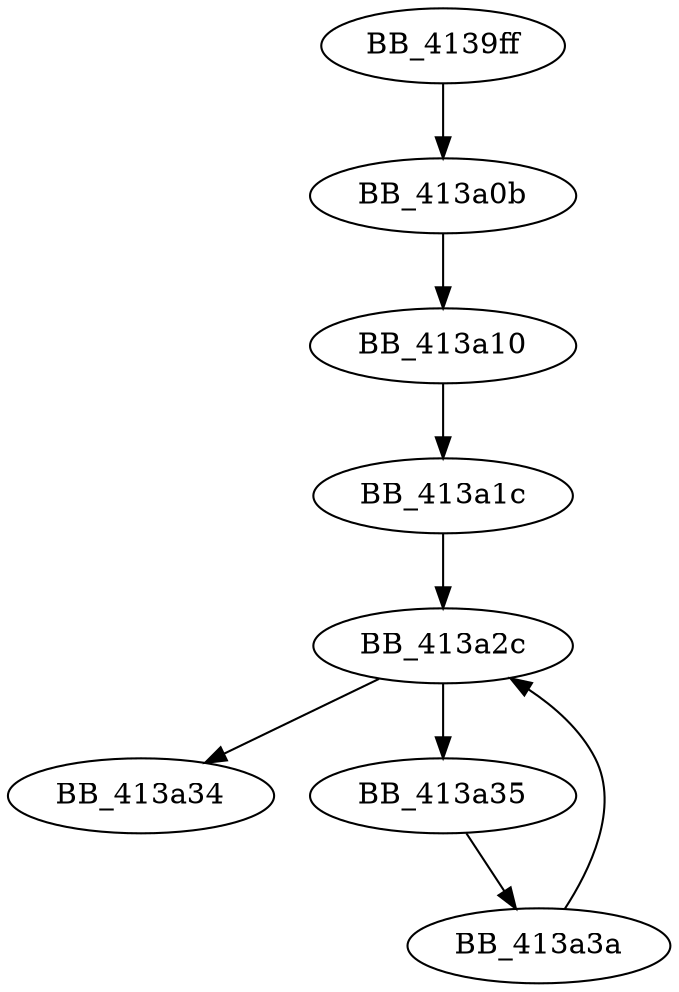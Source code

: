 DiGraph __onexit{
BB_4139ff->BB_413a0b
BB_413a0b->BB_413a10
BB_413a10->BB_413a1c
BB_413a1c->BB_413a2c
BB_413a2c->BB_413a34
BB_413a2c->BB_413a35
BB_413a35->BB_413a3a
BB_413a3a->BB_413a2c
}
